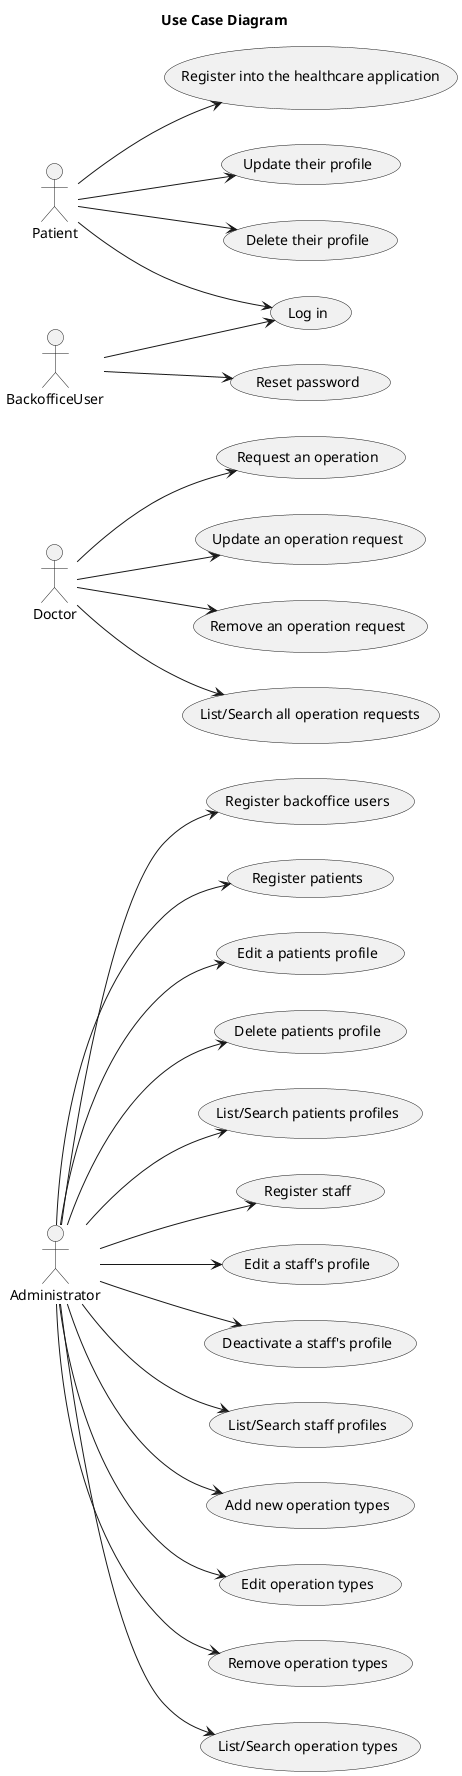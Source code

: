 @startuml 

title Use Case Diagram

left to right direction


actor Administrator as adm

adm --> (Register backoffice users)
adm --> (Register patients)
adm --> (Edit a patients profile)
adm --> (Delete patients profile)
adm --> (List/Search patients profiles)
adm --> (Register staff)
adm --> (Edit a staff's profile)
adm --> (Deactivate a staff's profile)
adm --> (List/Search staff profiles)
adm --> (Add new operation types)
adm --> (Edit operation types)
adm --> (Remove operation types)
adm --> (List/Search operation types)

actor Doctor as dc

dc --> (Request an operation)
dc --> (Update an operation request)
dc --> (Remove an operation request)
dc --> (List/Search all operation requests)

actor Patient as pt

pt --> (Register into the healthcare application)
pt --> (Update their profile)
pt --> (Delete their profile)
pt --> (Log in)

actor BackofficeUser as bu

bu --> (Log in)
bu --> (Reset password)


@enduml